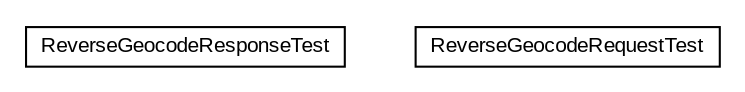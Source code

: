 #!/usr/local/bin/dot
#
# Class diagram 
# Generated by UMLGraph version R5_6-24-gf6e263 (http://www.umlgraph.org/)
#

digraph G {
	edge [fontname="arial",fontsize=10,labelfontname="arial",labelfontsize=10];
	node [fontname="arial",fontsize=10,shape=plaintext];
	nodesep=0.25;
	ranksep=0.5;
	// nl.mineleni.openls.databinding.openls.ReverseGeocodeResponseTest
	c334 [label=<<table title="nl.mineleni.openls.databinding.openls.ReverseGeocodeResponseTest" border="0" cellborder="1" cellspacing="0" cellpadding="2" port="p" href="./ReverseGeocodeResponseTest.html">
		<tr><td><table border="0" cellspacing="0" cellpadding="1">
<tr><td align="center" balign="center"> ReverseGeocodeResponseTest </td></tr>
		</table></td></tr>
		</table>>, URL="./ReverseGeocodeResponseTest.html", fontname="arial", fontcolor="black", fontsize=10.0];
	// nl.mineleni.openls.databinding.openls.ReverseGeocodeRequestTest
	c335 [label=<<table title="nl.mineleni.openls.databinding.openls.ReverseGeocodeRequestTest" border="0" cellborder="1" cellspacing="0" cellpadding="2" port="p" href="./ReverseGeocodeRequestTest.html">
		<tr><td><table border="0" cellspacing="0" cellpadding="1">
<tr><td align="center" balign="center"> ReverseGeocodeRequestTest </td></tr>
		</table></td></tr>
		</table>>, URL="./ReverseGeocodeRequestTest.html", fontname="arial", fontcolor="black", fontsize=10.0];
}

